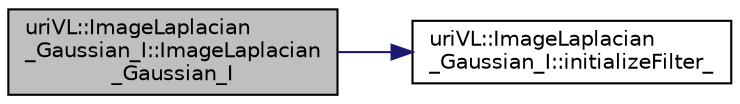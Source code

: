digraph "uriVL::ImageLaplacian_Gaussian_I::ImageLaplacian_Gaussian_I"
{
  edge [fontname="Helvetica",fontsize="10",labelfontname="Helvetica",labelfontsize="10"];
  node [fontname="Helvetica",fontsize="10",shape=record];
  rankdir="LR";
  Node1 [label="uriVL::ImageLaplacian\l_Gaussian_I::ImageLaplacian\l_Gaussian_I",height=0.2,width=0.4,color="black", fillcolor="grey75", style="filled", fontcolor="black"];
  Node1 -> Node2 [color="midnightblue",fontsize="10",style="solid",fontname="Helvetica"];
  Node2 [label="uriVL::ImageLaplacian\l_Gaussian_I::initializeFilter_",height=0.2,width=0.4,color="black", fillcolor="white", style="filled",URL="$classuriVL_1_1ImageLaplacian__Gaussian__I.html#a7d1d733db7cdd52e7b59538edde7f9c5",tooltip="Initializes the coefficients&#39; array. "];
}
